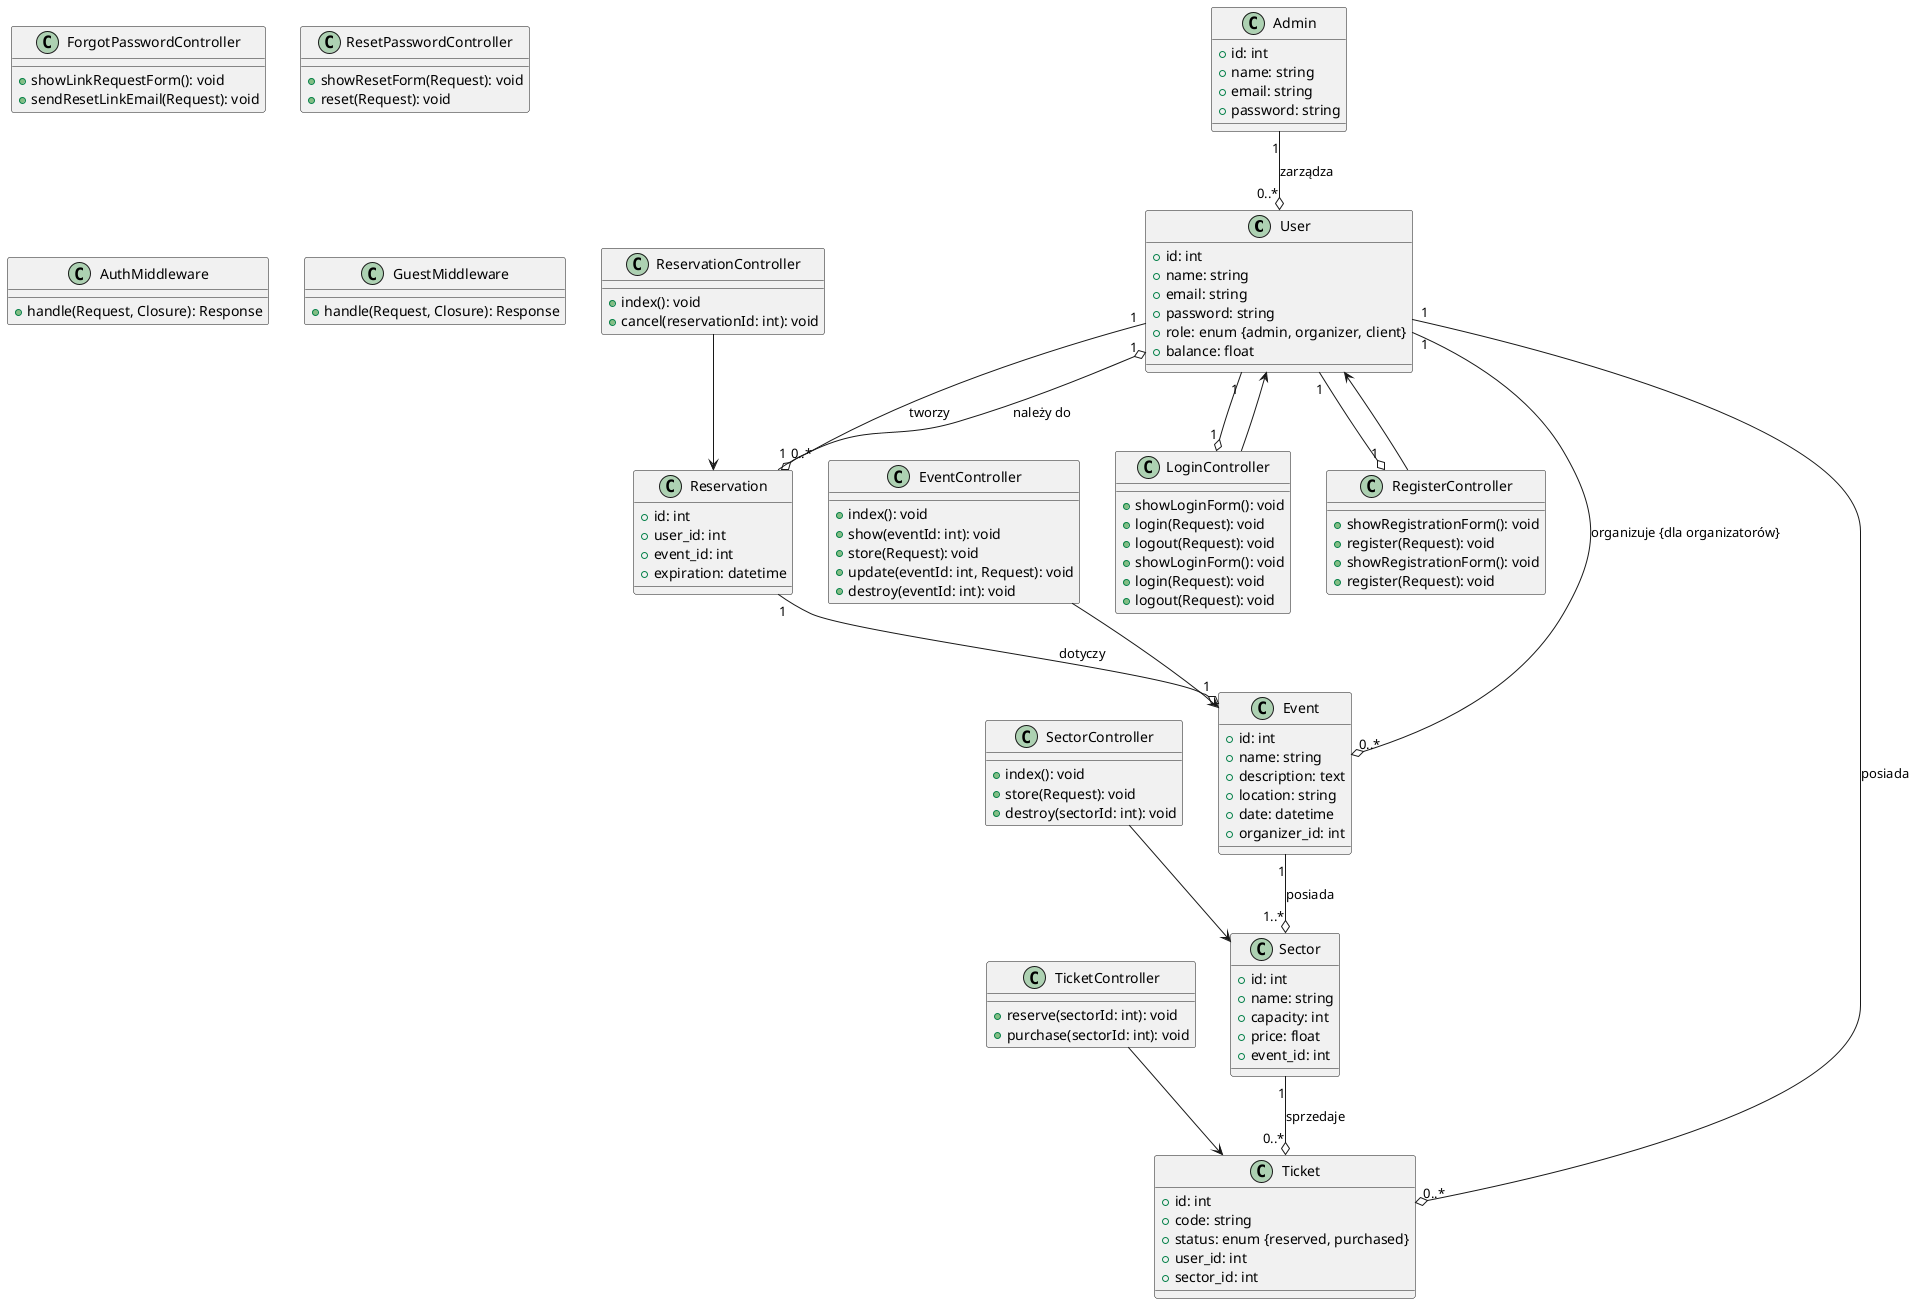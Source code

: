 @startuml
' Definicja klas

class User {
    + id: int
    + name: string
    + email: string
    + password: string
    + role: enum {admin, organizer, client}
    + balance: float
}

' Kontrolery uwierzytelniania tego chyba by można nie dawać
class LoginController {
    + showLoginForm(): void
    + login(Request): void
    + logout(Request): void
}

class RegisterController {
    + showRegistrationForm(): void
    + register(Request): void
}

class ForgotPasswordController {
    + showLinkRequestForm(): void
    + sendResetLinkEmail(Request): void
}

class ResetPasswordController {
    + showResetForm(Request): void
    + reset(Request): void
}

' Middleware
class AuthMiddleware {
    + handle(Request, Closure): Response
}

class GuestMiddleware {
    + handle(Request, Closure): Response
}

' Relacje
User "1" --o "1" LoginController
User "1" --o "1" RegisterController

' Do tąd, reszta z głównego systemu

class Admin {
    + id: int
    + name: string
    + email: string
    + password: string
}

class Event {
    + id: int
    + name: string
    + description: text
    + location: string
    + date: datetime
    + organizer_id: int
}

class Sector {
    + id: int
    + name: string
    + capacity: int
    + price: float
    + event_id: int
}

class Ticket {
    + id: int
    + code: string
    + status: enum {reserved, purchased}
    + user_id: int
    + sector_id: int
}

class Reservation {
    + id: int
    + user_id: int
    + event_id: int
    + expiration: datetime
}

' Relacje między klasami
User "1" --o "0..*" Ticket : posiada
User "1" --o "0..*" Reservation : tworzy
User "1" --o "0..*" Event : organizuje {dla organizatorów}
Event "1" --o "1..*" Sector : posiada
Sector "1" --o "0..*" Ticket : sprzedaje
Reservation "1" --o "1" User : należy do
Reservation "1" --o "1" Event : dotyczy
Admin "1" --o "0..*" User : zarządza

' Kontrolery
class LoginController {
    + showLoginForm(): void
    + login(Request): void
    + logout(Request): void
}

class RegisterController {
    + showRegistrationForm(): void
    + register(Request): void
}

class EventController {
    + index(): void
    + show(eventId: int): void
    + store(Request): void
    + update(eventId: int, Request): void
    + destroy(eventId: int): void
}

class SectorController {
    + index(): void
    + store(Request): void
    + destroy(sectorId: int): void
}

class TicketController {
    + reserve(sectorId: int): void
    + purchase(sectorId: int): void
}

class ReservationController {
    + index(): void
    + cancel(reservationId: int): void
}

' Relacje między kontrolerami a modelami
LoginController --> User
RegisterController --> User
EventController --> Event
SectorController --> Sector
TicketController --> Ticket
ReservationController --> Reservation


@enduml
